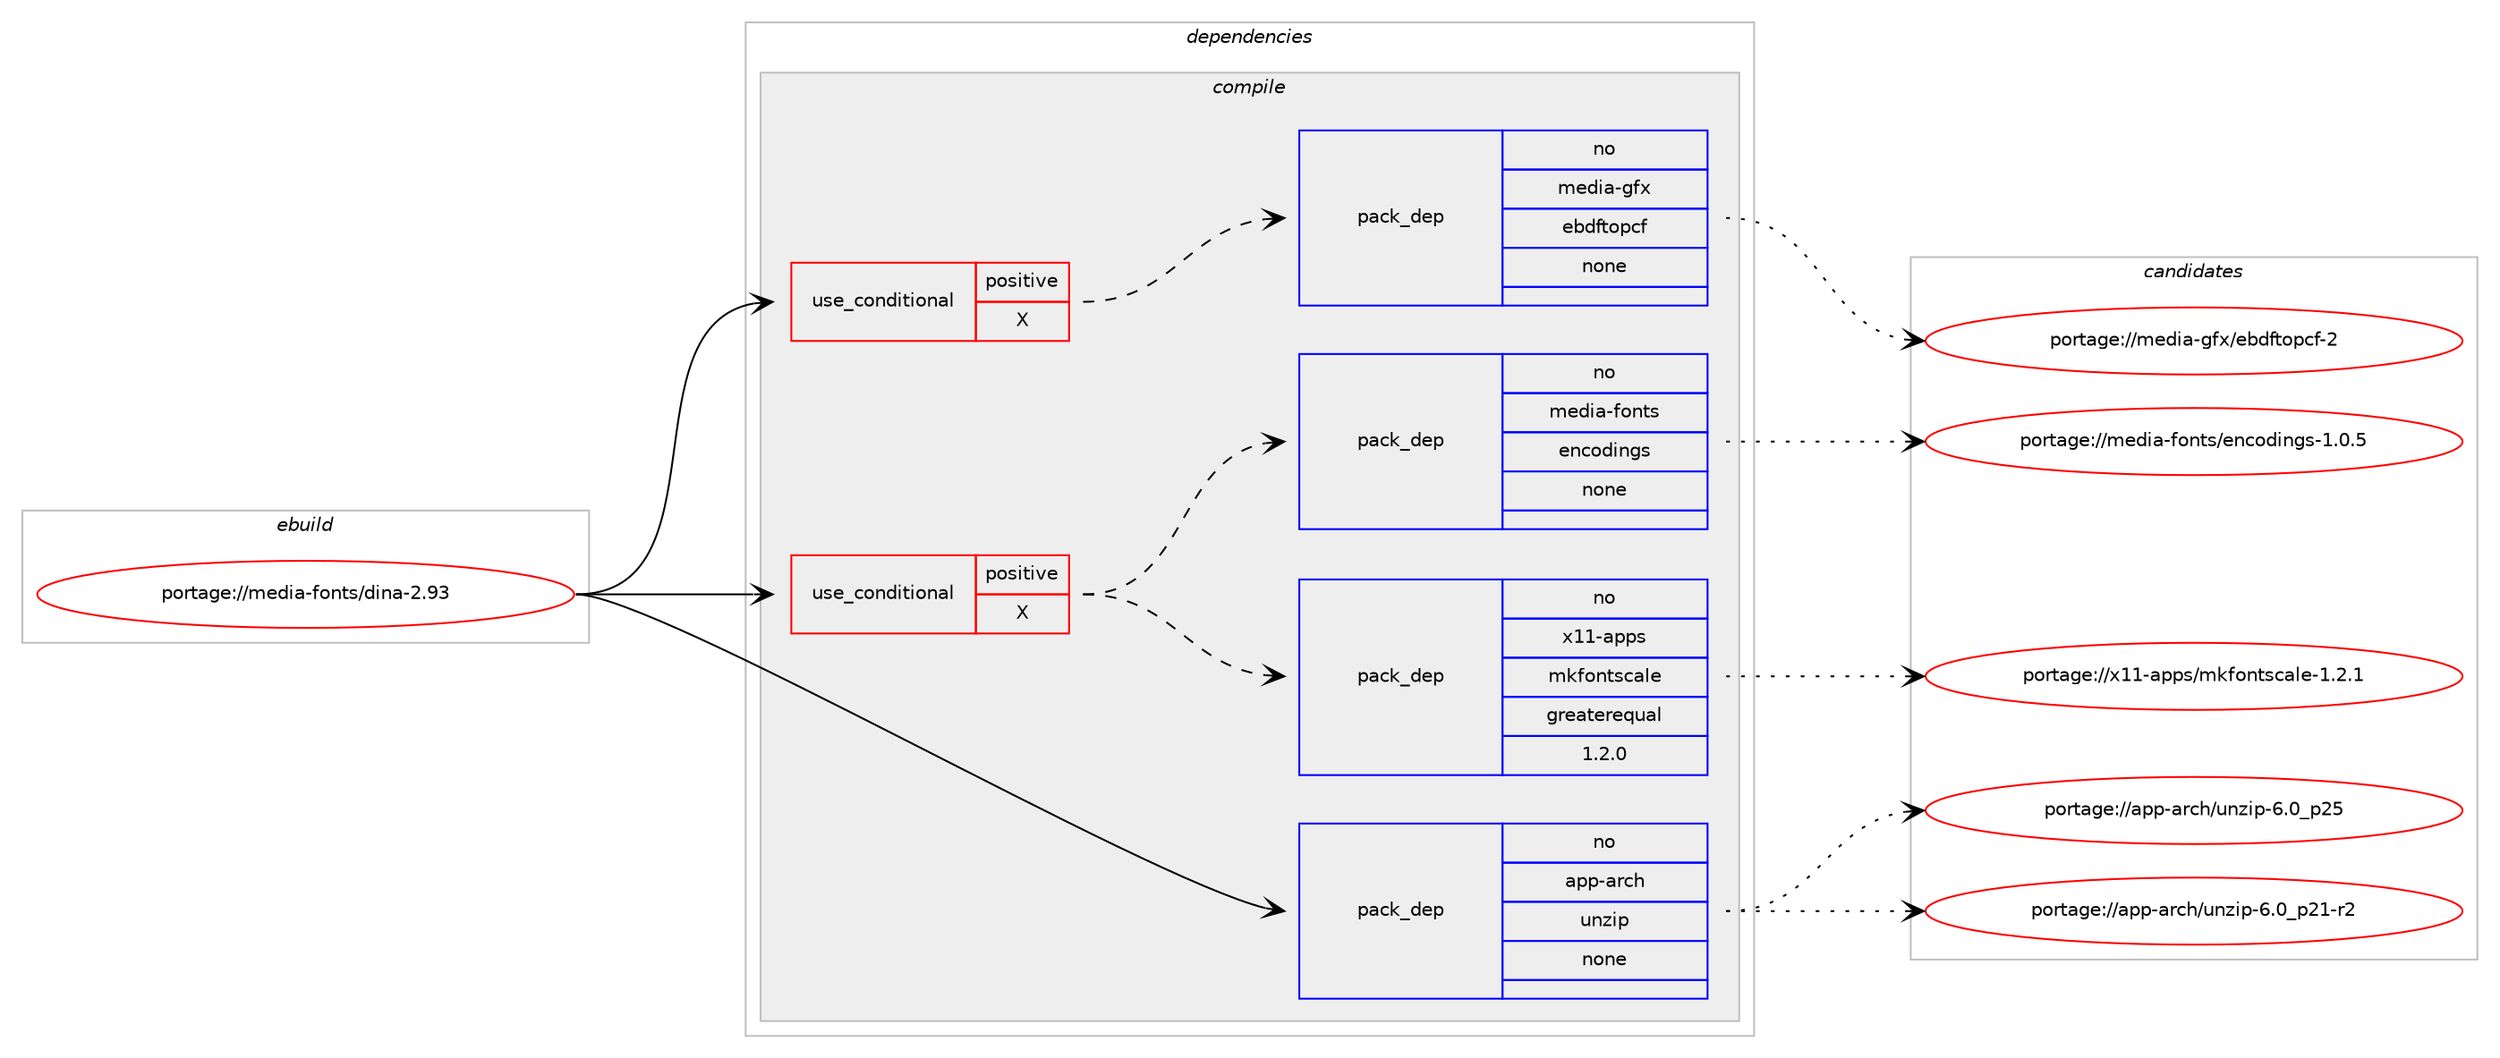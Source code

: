 digraph prolog {

# *************
# Graph options
# *************

newrank=true;
concentrate=true;
compound=true;
graph [rankdir=LR,fontname=Helvetica,fontsize=10,ranksep=1.5];#, ranksep=2.5, nodesep=0.2];
edge  [arrowhead=vee];
node  [fontname=Helvetica,fontsize=10];

# **********
# The ebuild
# **********

subgraph cluster_leftcol {
color=gray;
rank=same;
label=<<i>ebuild</i>>;
id [label="portage://media-fonts/dina-2.93", color=red, width=4, href="../media-fonts/dina-2.93.svg"];
}

# ****************
# The dependencies
# ****************

subgraph cluster_midcol {
color=gray;
label=<<i>dependencies</i>>;
subgraph cluster_compile {
fillcolor="#eeeeee";
style=filled;
label=<<i>compile</i>>;
subgraph cond77417 {
dependency308939 [label=<<TABLE BORDER="0" CELLBORDER="1" CELLSPACING="0" CELLPADDING="4"><TR><TD ROWSPAN="3" CELLPADDING="10">use_conditional</TD></TR><TR><TD>positive</TD></TR><TR><TD>X</TD></TR></TABLE>>, shape=none, color=red];
subgraph pack226552 {
dependency308940 [label=<<TABLE BORDER="0" CELLBORDER="1" CELLSPACING="0" CELLPADDING="4" WIDTH="220"><TR><TD ROWSPAN="6" CELLPADDING="30">pack_dep</TD></TR><TR><TD WIDTH="110">no</TD></TR><TR><TD>media-gfx</TD></TR><TR><TD>ebdftopcf</TD></TR><TR><TD>none</TD></TR><TR><TD></TD></TR></TABLE>>, shape=none, color=blue];
}
dependency308939:e -> dependency308940:w [weight=20,style="dashed",arrowhead="vee"];
}
id:e -> dependency308939:w [weight=20,style="solid",arrowhead="vee"];
subgraph cond77418 {
dependency308941 [label=<<TABLE BORDER="0" CELLBORDER="1" CELLSPACING="0" CELLPADDING="4"><TR><TD ROWSPAN="3" CELLPADDING="10">use_conditional</TD></TR><TR><TD>positive</TD></TR><TR><TD>X</TD></TR></TABLE>>, shape=none, color=red];
subgraph pack226553 {
dependency308942 [label=<<TABLE BORDER="0" CELLBORDER="1" CELLSPACING="0" CELLPADDING="4" WIDTH="220"><TR><TD ROWSPAN="6" CELLPADDING="30">pack_dep</TD></TR><TR><TD WIDTH="110">no</TD></TR><TR><TD>x11-apps</TD></TR><TR><TD>mkfontscale</TD></TR><TR><TD>greaterequal</TD></TR><TR><TD>1.2.0</TD></TR></TABLE>>, shape=none, color=blue];
}
dependency308941:e -> dependency308942:w [weight=20,style="dashed",arrowhead="vee"];
subgraph pack226554 {
dependency308943 [label=<<TABLE BORDER="0" CELLBORDER="1" CELLSPACING="0" CELLPADDING="4" WIDTH="220"><TR><TD ROWSPAN="6" CELLPADDING="30">pack_dep</TD></TR><TR><TD WIDTH="110">no</TD></TR><TR><TD>media-fonts</TD></TR><TR><TD>encodings</TD></TR><TR><TD>none</TD></TR><TR><TD></TD></TR></TABLE>>, shape=none, color=blue];
}
dependency308941:e -> dependency308943:w [weight=20,style="dashed",arrowhead="vee"];
}
id:e -> dependency308941:w [weight=20,style="solid",arrowhead="vee"];
subgraph pack226555 {
dependency308944 [label=<<TABLE BORDER="0" CELLBORDER="1" CELLSPACING="0" CELLPADDING="4" WIDTH="220"><TR><TD ROWSPAN="6" CELLPADDING="30">pack_dep</TD></TR><TR><TD WIDTH="110">no</TD></TR><TR><TD>app-arch</TD></TR><TR><TD>unzip</TD></TR><TR><TD>none</TD></TR><TR><TD></TD></TR></TABLE>>, shape=none, color=blue];
}
id:e -> dependency308944:w [weight=20,style="solid",arrowhead="vee"];
}
subgraph cluster_compileandrun {
fillcolor="#eeeeee";
style=filled;
label=<<i>compile and run</i>>;
}
subgraph cluster_run {
fillcolor="#eeeeee";
style=filled;
label=<<i>run</i>>;
}
}

# **************
# The candidates
# **************

subgraph cluster_choices {
rank=same;
color=gray;
label=<<i>candidates</i>>;

subgraph choice226552 {
color=black;
nodesep=1;
choiceportage10910110010597451031021204710198100102116111112991024550 [label="portage://media-gfx/ebdftopcf-2", color=red, width=4,href="../media-gfx/ebdftopcf-2.svg"];
dependency308940:e -> choiceportage10910110010597451031021204710198100102116111112991024550:w [style=dotted,weight="100"];
}
subgraph choice226553 {
color=black;
nodesep=1;
choiceportage12049494597112112115471091071021111101161159997108101454946504649 [label="portage://x11-apps/mkfontscale-1.2.1", color=red, width=4,href="../x11-apps/mkfontscale-1.2.1.svg"];
dependency308942:e -> choiceportage12049494597112112115471091071021111101161159997108101454946504649:w [style=dotted,weight="100"];
}
subgraph choice226554 {
color=black;
nodesep=1;
choiceportage10910110010597451021111101161154710111099111100105110103115454946484653 [label="portage://media-fonts/encodings-1.0.5", color=red, width=4,href="../media-fonts/encodings-1.0.5.svg"];
dependency308943:e -> choiceportage10910110010597451021111101161154710111099111100105110103115454946484653:w [style=dotted,weight="100"];
}
subgraph choice226555 {
color=black;
nodesep=1;
choiceportage9711211245971149910447117110122105112455446489511250494511450 [label="portage://app-arch/unzip-6.0_p21-r2", color=red, width=4,href="../app-arch/unzip-6.0_p21-r2.svg"];
choiceportage971121124597114991044711711012210511245544648951125053 [label="portage://app-arch/unzip-6.0_p25", color=red, width=4,href="../app-arch/unzip-6.0_p25.svg"];
dependency308944:e -> choiceportage9711211245971149910447117110122105112455446489511250494511450:w [style=dotted,weight="100"];
dependency308944:e -> choiceportage971121124597114991044711711012210511245544648951125053:w [style=dotted,weight="100"];
}
}

}
